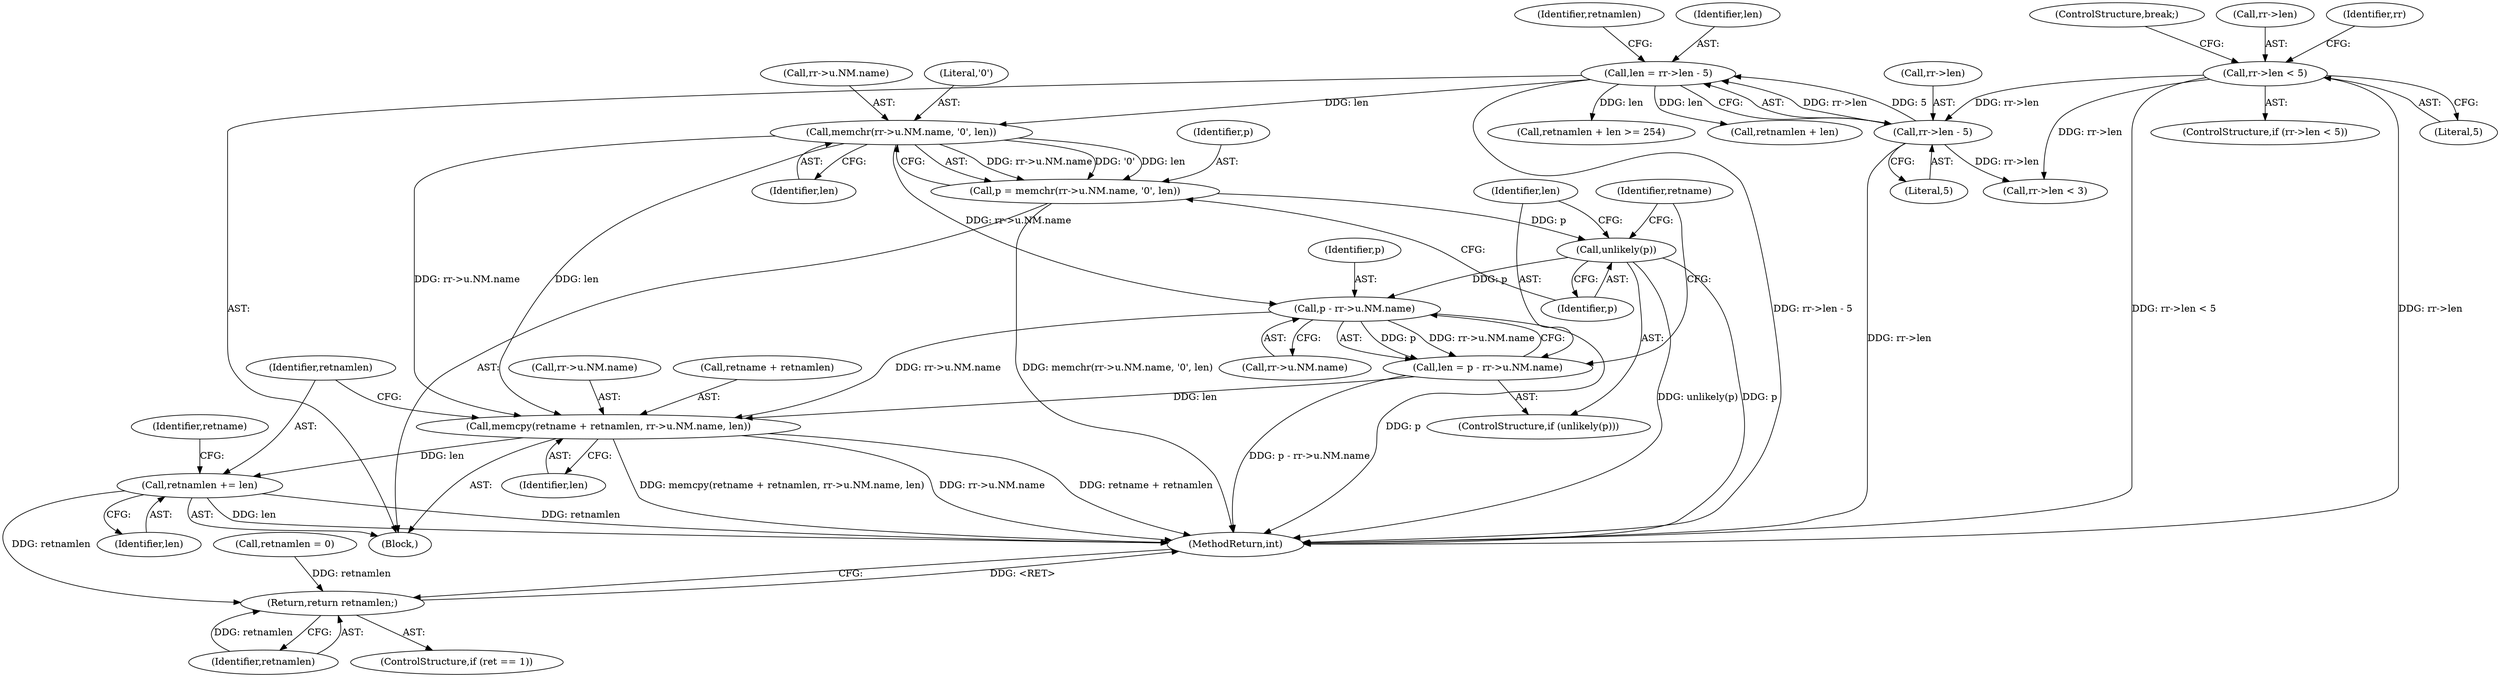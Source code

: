digraph "0_linux_99d825822eade8d827a1817357cbf3f889a552d6@API" {
"1000331" [label="(Call,memchr(rr->u.NM.name, '\0', len))"];
"1000311" [label="(Call,len = rr->len - 5)"];
"1000313" [label="(Call,rr->len - 5)"];
"1000273" [label="(Call,rr->len < 5)"];
"1000329" [label="(Call,p = memchr(rr->u.NM.name, '\0', len))"];
"1000342" [label="(Call,unlikely(p))"];
"1000346" [label="(Call,p - rr->u.NM.name)"];
"1000344" [label="(Call,len = p - rr->u.NM.name)"];
"1000355" [label="(Call,memcpy(retname + retnamlen, rr->u.NM.name, len))"];
"1000367" [label="(Call,retnamlen += len)"];
"1000399" [label="(Return,return retnamlen;)"];
"1000209" [label="(Block,)"];
"1000116" [label="(Call,retnamlen = 0)"];
"1000330" [label="(Identifier,p)"];
"1000400" [label="(Identifier,retnamlen)"];
"1000359" [label="(Call,rr->u.NM.name)"];
"1000348" [label="(Call,rr->u.NM.name)"];
"1000321" [label="(Identifier,retnamlen)"];
"1000366" [label="(Identifier,len)"];
"1000372" [label="(Identifier,retname)"];
"1000329" [label="(Call,p = memchr(rr->u.NM.name, '\0', len))"];
"1000168" [label="(Call,rr->len < 3)"];
"1000277" [label="(Literal,5)"];
"1000313" [label="(Call,rr->len - 5)"];
"1000367" [label="(Call,retnamlen += len)"];
"1000368" [label="(Identifier,retnamlen)"];
"1000343" [label="(Identifier,p)"];
"1000342" [label="(Call,unlikely(p))"];
"1000314" [label="(Call,rr->len)"];
"1000399" [label="(Return,return retnamlen;)"];
"1000357" [label="(Identifier,retname)"];
"1000272" [label="(ControlStructure,if (rr->len < 5))"];
"1000344" [label="(Call,len = p - rr->u.NM.name)"];
"1000369" [label="(Identifier,len)"];
"1000311" [label="(Call,len = rr->len - 5)"];
"1000395" [label="(ControlStructure,if (ret == 1))"];
"1000341" [label="(ControlStructure,if (unlikely(p)))"];
"1000345" [label="(Identifier,len)"];
"1000273" [label="(Call,rr->len < 5)"];
"1000356" [label="(Call,retname + retnamlen)"];
"1000332" [label="(Call,rr->u.NM.name)"];
"1000284" [label="(Identifier,rr)"];
"1000346" [label="(Call,p - rr->u.NM.name)"];
"1000319" [label="(Call,retnamlen + len >= 254)"];
"1000331" [label="(Call,memchr(rr->u.NM.name, '\0', len))"];
"1000312" [label="(Identifier,len)"];
"1000340" [label="(Identifier,len)"];
"1000317" [label="(Literal,5)"];
"1000355" [label="(Call,memcpy(retname + retnamlen, rr->u.NM.name, len))"];
"1000278" [label="(ControlStructure,break;)"];
"1000347" [label="(Identifier,p)"];
"1000339" [label="(Literal,'\0')"];
"1000274" [label="(Call,rr->len)"];
"1000320" [label="(Call,retnamlen + len)"];
"1000414" [label="(MethodReturn,int)"];
"1000331" -> "1000329"  [label="AST: "];
"1000331" -> "1000340"  [label="CFG: "];
"1000332" -> "1000331"  [label="AST: "];
"1000339" -> "1000331"  [label="AST: "];
"1000340" -> "1000331"  [label="AST: "];
"1000329" -> "1000331"  [label="CFG: "];
"1000331" -> "1000329"  [label="DDG: rr->u.NM.name"];
"1000331" -> "1000329"  [label="DDG: '\0'"];
"1000331" -> "1000329"  [label="DDG: len"];
"1000311" -> "1000331"  [label="DDG: len"];
"1000331" -> "1000346"  [label="DDG: rr->u.NM.name"];
"1000331" -> "1000355"  [label="DDG: rr->u.NM.name"];
"1000331" -> "1000355"  [label="DDG: len"];
"1000311" -> "1000209"  [label="AST: "];
"1000311" -> "1000313"  [label="CFG: "];
"1000312" -> "1000311"  [label="AST: "];
"1000313" -> "1000311"  [label="AST: "];
"1000321" -> "1000311"  [label="CFG: "];
"1000311" -> "1000414"  [label="DDG: rr->len - 5"];
"1000313" -> "1000311"  [label="DDG: rr->len"];
"1000313" -> "1000311"  [label="DDG: 5"];
"1000311" -> "1000319"  [label="DDG: len"];
"1000311" -> "1000320"  [label="DDG: len"];
"1000313" -> "1000317"  [label="CFG: "];
"1000314" -> "1000313"  [label="AST: "];
"1000317" -> "1000313"  [label="AST: "];
"1000313" -> "1000414"  [label="DDG: rr->len"];
"1000313" -> "1000168"  [label="DDG: rr->len"];
"1000273" -> "1000313"  [label="DDG: rr->len"];
"1000273" -> "1000272"  [label="AST: "];
"1000273" -> "1000277"  [label="CFG: "];
"1000274" -> "1000273"  [label="AST: "];
"1000277" -> "1000273"  [label="AST: "];
"1000278" -> "1000273"  [label="CFG: "];
"1000284" -> "1000273"  [label="CFG: "];
"1000273" -> "1000414"  [label="DDG: rr->len"];
"1000273" -> "1000414"  [label="DDG: rr->len < 5"];
"1000273" -> "1000168"  [label="DDG: rr->len"];
"1000329" -> "1000209"  [label="AST: "];
"1000330" -> "1000329"  [label="AST: "];
"1000343" -> "1000329"  [label="CFG: "];
"1000329" -> "1000414"  [label="DDG: memchr(rr->u.NM.name, '\0', len)"];
"1000329" -> "1000342"  [label="DDG: p"];
"1000342" -> "1000341"  [label="AST: "];
"1000342" -> "1000343"  [label="CFG: "];
"1000343" -> "1000342"  [label="AST: "];
"1000345" -> "1000342"  [label="CFG: "];
"1000357" -> "1000342"  [label="CFG: "];
"1000342" -> "1000414"  [label="DDG: p"];
"1000342" -> "1000414"  [label="DDG: unlikely(p)"];
"1000342" -> "1000346"  [label="DDG: p"];
"1000346" -> "1000344"  [label="AST: "];
"1000346" -> "1000348"  [label="CFG: "];
"1000347" -> "1000346"  [label="AST: "];
"1000348" -> "1000346"  [label="AST: "];
"1000344" -> "1000346"  [label="CFG: "];
"1000346" -> "1000414"  [label="DDG: p"];
"1000346" -> "1000344"  [label="DDG: p"];
"1000346" -> "1000344"  [label="DDG: rr->u.NM.name"];
"1000346" -> "1000355"  [label="DDG: rr->u.NM.name"];
"1000344" -> "1000341"  [label="AST: "];
"1000345" -> "1000344"  [label="AST: "];
"1000357" -> "1000344"  [label="CFG: "];
"1000344" -> "1000414"  [label="DDG: p - rr->u.NM.name"];
"1000344" -> "1000355"  [label="DDG: len"];
"1000355" -> "1000209"  [label="AST: "];
"1000355" -> "1000366"  [label="CFG: "];
"1000356" -> "1000355"  [label="AST: "];
"1000359" -> "1000355"  [label="AST: "];
"1000366" -> "1000355"  [label="AST: "];
"1000368" -> "1000355"  [label="CFG: "];
"1000355" -> "1000414"  [label="DDG: retname + retnamlen"];
"1000355" -> "1000414"  [label="DDG: memcpy(retname + retnamlen, rr->u.NM.name, len)"];
"1000355" -> "1000414"  [label="DDG: rr->u.NM.name"];
"1000355" -> "1000367"  [label="DDG: len"];
"1000367" -> "1000209"  [label="AST: "];
"1000367" -> "1000369"  [label="CFG: "];
"1000368" -> "1000367"  [label="AST: "];
"1000369" -> "1000367"  [label="AST: "];
"1000372" -> "1000367"  [label="CFG: "];
"1000367" -> "1000414"  [label="DDG: len"];
"1000367" -> "1000414"  [label="DDG: retnamlen"];
"1000367" -> "1000399"  [label="DDG: retnamlen"];
"1000399" -> "1000395"  [label="AST: "];
"1000399" -> "1000400"  [label="CFG: "];
"1000400" -> "1000399"  [label="AST: "];
"1000414" -> "1000399"  [label="CFG: "];
"1000399" -> "1000414"  [label="DDG: <RET>"];
"1000400" -> "1000399"  [label="DDG: retnamlen"];
"1000116" -> "1000399"  [label="DDG: retnamlen"];
}
